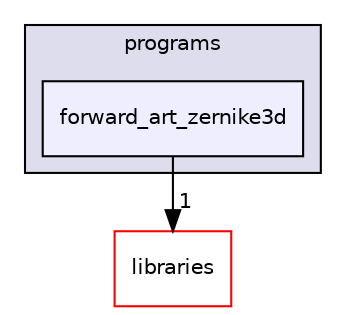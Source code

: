 digraph "xmipp/legacy/applications/programs/forward_art_zernike3d" {
  compound=true
  node [ fontsize="10", fontname="Helvetica"];
  edge [ labelfontsize="10", labelfontname="Helvetica"];
  subgraph clusterdir_a205c211814f26c7bbd02dbfc70fcda8 {
    graph [ bgcolor="#ddddee", pencolor="black", label="programs" fontname="Helvetica", fontsize="10", URL="dir_a205c211814f26c7bbd02dbfc70fcda8.html"]
  dir_a307cc31a82c5701fe6bdc39aa7933cc [shape=box, label="forward_art_zernike3d", style="filled", fillcolor="#eeeeff", pencolor="black", URL="dir_a307cc31a82c5701fe6bdc39aa7933cc.html"];
  }
  dir_ec5db26cfb72886407809adaaec84b8a [shape=box label="libraries" fillcolor="white" style="filled" color="red" URL="dir_ec5db26cfb72886407809adaaec84b8a.html"];
  dir_a307cc31a82c5701fe6bdc39aa7933cc->dir_ec5db26cfb72886407809adaaec84b8a [headlabel="1", labeldistance=1.5 headhref="dir_000282_000325.html"];
}
